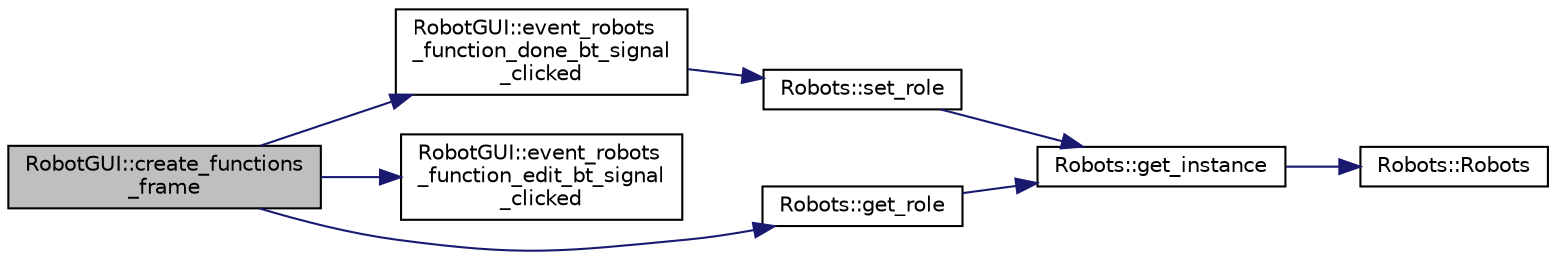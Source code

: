 digraph "RobotGUI::create_functions_frame"
{
 // INTERACTIVE_SVG=YES
  edge [fontname="Helvetica",fontsize="10",labelfontname="Helvetica",labelfontsize="10"];
  node [fontname="Helvetica",fontsize="10",shape=record];
  rankdir="LR";
  Node19 [label="RobotGUI::create_functions\l_frame",height=0.2,width=0.4,color="black", fillcolor="grey75", style="filled", fontcolor="black"];
  Node19 -> Node20 [color="midnightblue",fontsize="10",style="solid",fontname="Helvetica"];
  Node20 [label="RobotGUI::event_robots\l_function_done_bt_signal\l_clicked",height=0.2,width=0.4,color="black", fillcolor="white", style="filled",URL="$class_robot_g_u_i.html#a772f8b103a92bc866827c5553451120e"];
  Node20 -> Node21 [color="midnightblue",fontsize="10",style="solid",fontname="Helvetica"];
  Node21 [label="Robots::set_role",height=0.2,width=0.4,color="black", fillcolor="white", style="filled",URL="$class_robots.html#a3694b6380b113b7c38a252fd3bbfcca3"];
  Node21 -> Node22 [color="midnightblue",fontsize="10",style="solid",fontname="Helvetica"];
  Node22 [label="Robots::get_instance",height=0.2,width=0.4,color="black", fillcolor="white", style="filled",URL="$class_robots.html#a589bce74db5f34af384952d48435168f"];
  Node22 -> Node23 [color="midnightblue",fontsize="10",style="solid",fontname="Helvetica"];
  Node23 [label="Robots::Robots",height=0.2,width=0.4,color="black", fillcolor="white", style="filled",URL="$class_robots.html#aa2745a48ebd3e52b9a3020f6afbcb25d",tooltip="Initializes our arrays. "];
  Node19 -> Node24 [color="midnightblue",fontsize="10",style="solid",fontname="Helvetica"];
  Node24 [label="RobotGUI::event_robots\l_function_edit_bt_signal\l_clicked",height=0.2,width=0.4,color="black", fillcolor="white", style="filled",URL="$class_robot_g_u_i.html#a7b15515d7ea036f2b59d62bc6cdc476b"];
  Node19 -> Node25 [color="midnightblue",fontsize="10",style="solid",fontname="Helvetica"];
  Node25 [label="Robots::get_role",height=0.2,width=0.4,color="black", fillcolor="white", style="filled",URL="$class_robots.html#ac5cdd16502bd325581fb2d732169a326"];
  Node25 -> Node22 [color="midnightblue",fontsize="10",style="solid",fontname="Helvetica"];
}
